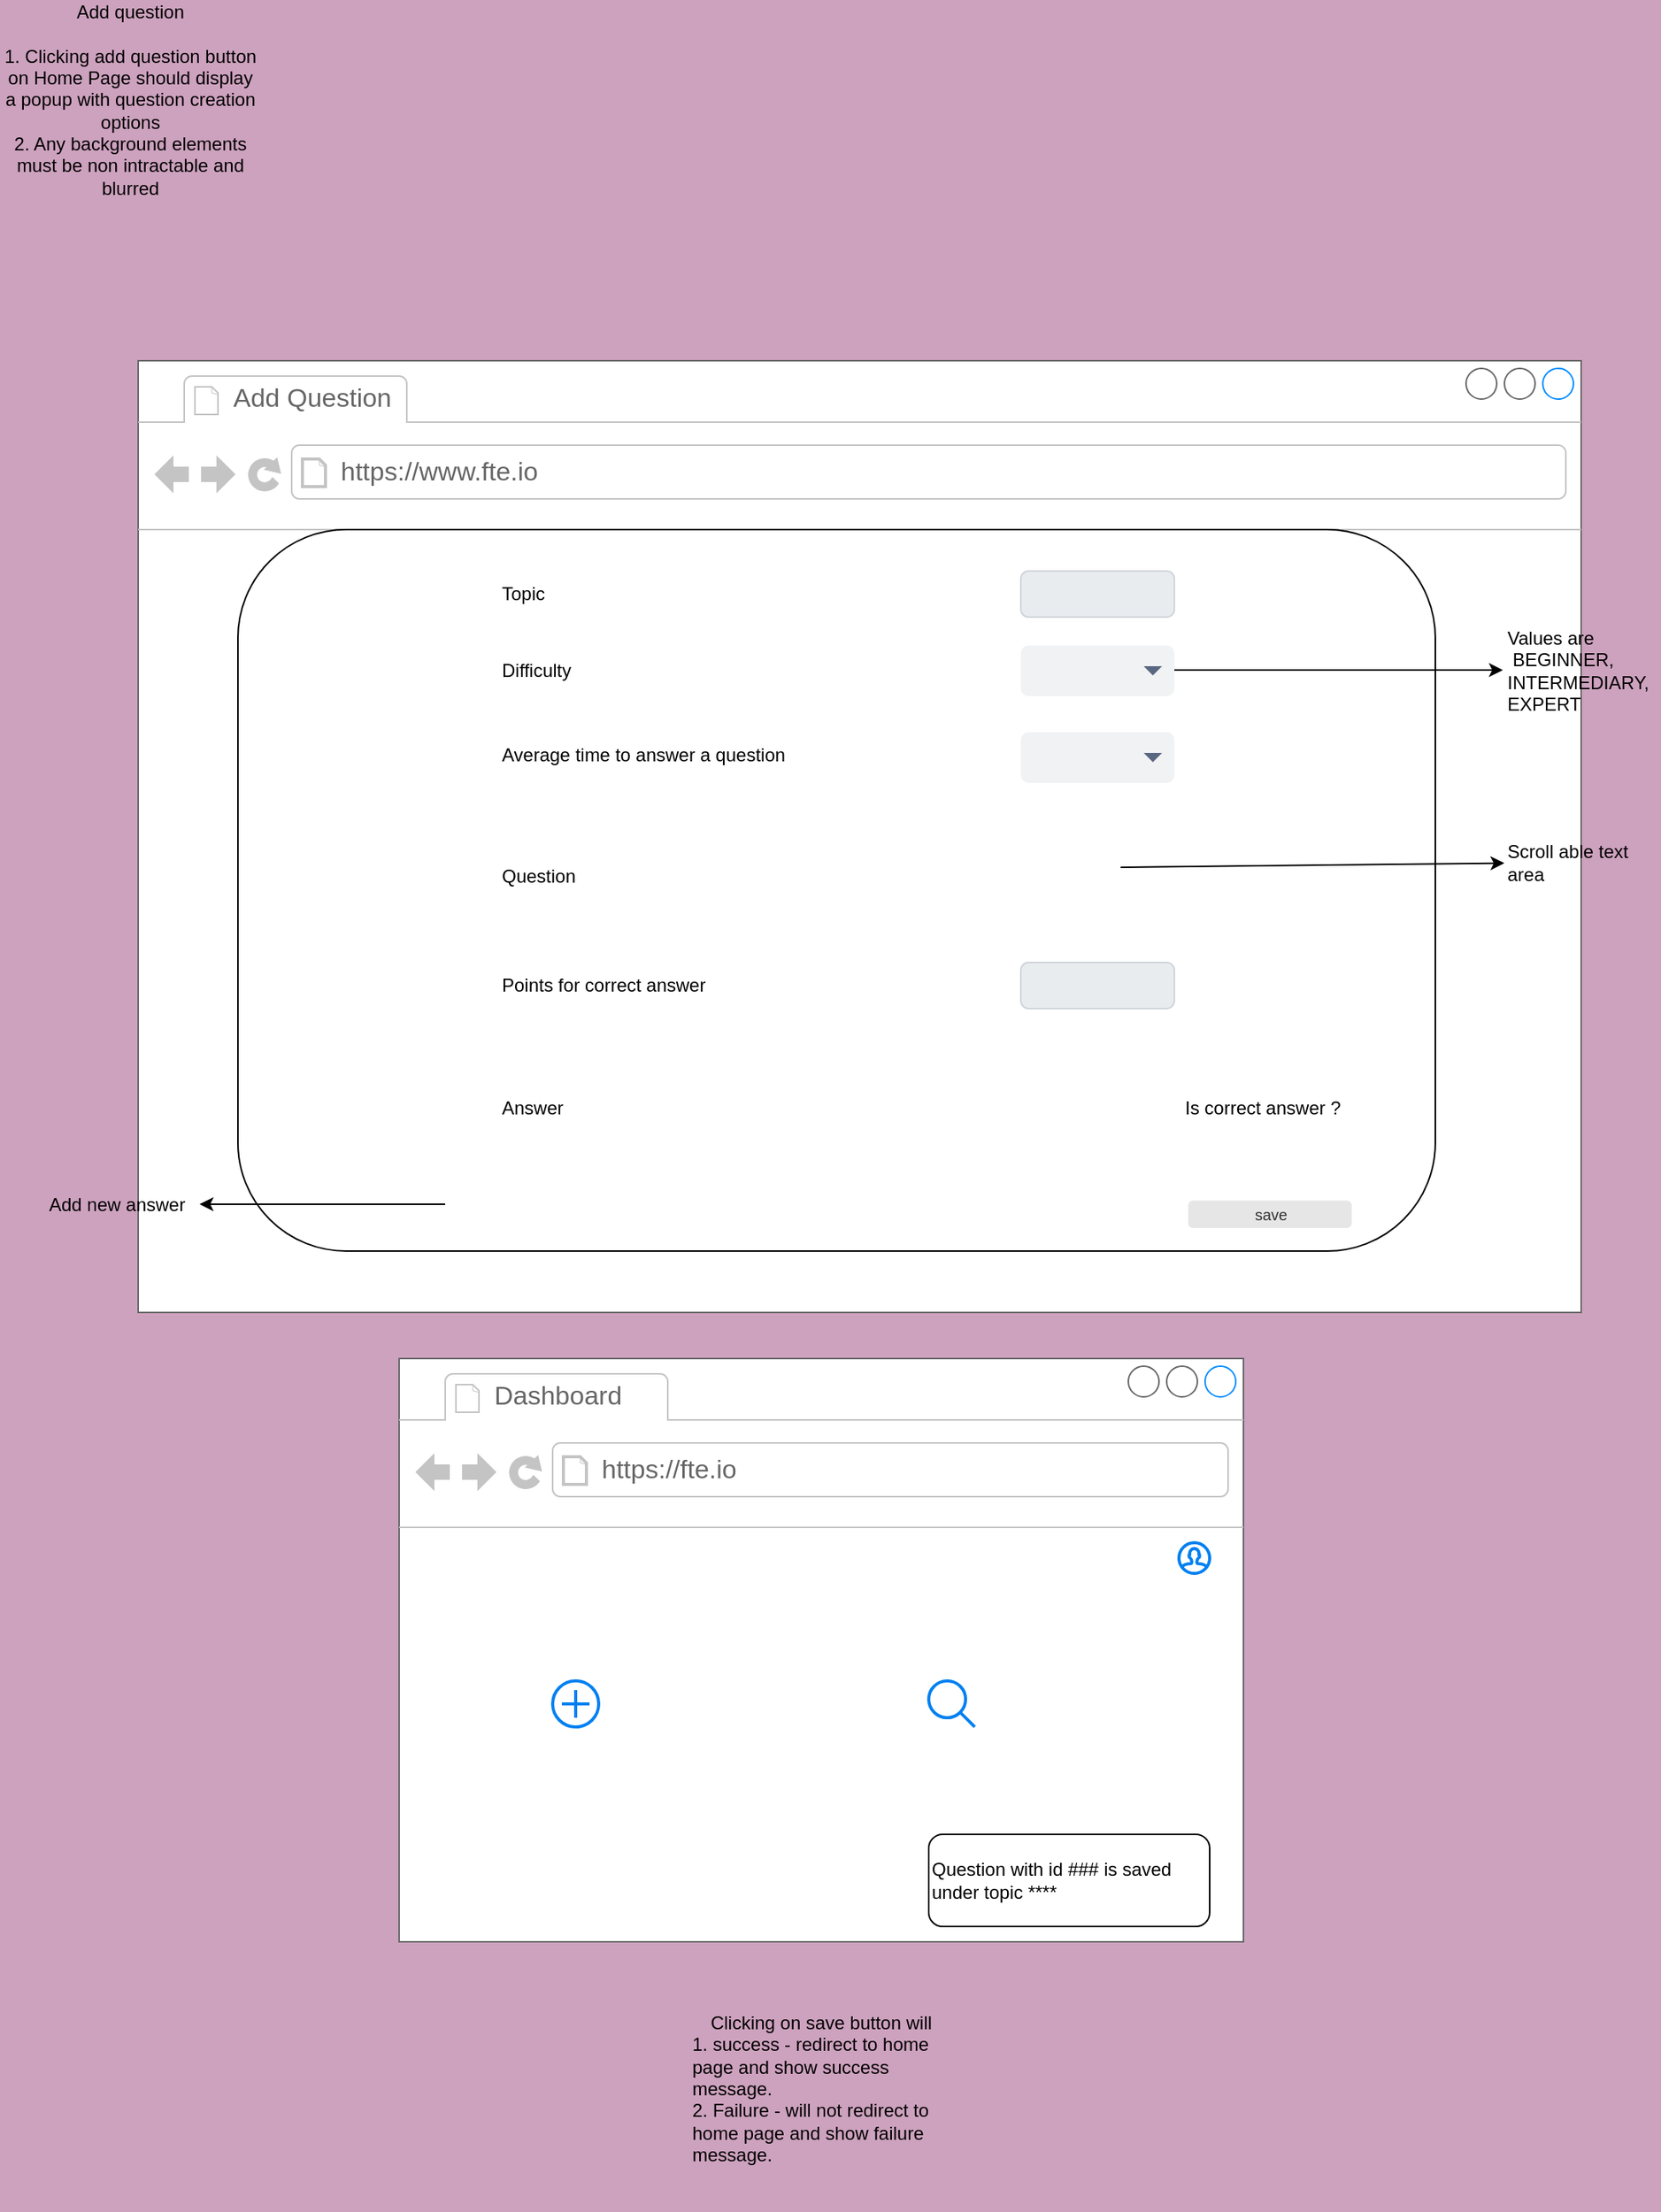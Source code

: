 <mxfile version="13.7.0" type="device"><diagram id="OmaSopMRGeQcoLayxlcl" name="Page-1"><mxGraphModel dx="1422" dy="804" grid="1" gridSize="10" guides="1" tooltips="1" connect="1" arrows="1" fold="1" page="1" pageScale="1" pageWidth="1169" pageHeight="827" background="#CDA2BE" math="0" shadow="0"><root><mxCell id="0"/><mxCell id="1" parent="0"/><mxCell id="xhElvlHBfVju0B-uszHk-1" value="" style="strokeWidth=1;shadow=0;dashed=0;align=center;html=1;shape=mxgraph.mockup.containers.browserWindow;rSize=0;strokeColor=#666666;strokeColor2=#008cff;strokeColor3=#c4c4c4;mainText=,;recursiveResize=0;" vertex="1" parent="1"><mxGeometry x="130" y="270" width="940" height="620" as="geometry"/></mxCell><mxCell id="xhElvlHBfVju0B-uszHk-2" value="Add Question" style="strokeWidth=1;shadow=0;dashed=0;align=center;html=1;shape=mxgraph.mockup.containers.anchor;fontSize=17;fontColor=#666666;align=left;" vertex="1" parent="xhElvlHBfVju0B-uszHk-1"><mxGeometry x="60" y="12" width="110" height="26" as="geometry"/></mxCell><mxCell id="xhElvlHBfVju0B-uszHk-3" value="https://www.fte.io" style="strokeWidth=1;shadow=0;dashed=0;align=center;html=1;shape=mxgraph.mockup.containers.anchor;rSize=0;fontSize=17;fontColor=#666666;align=left;" vertex="1" parent="xhElvlHBfVju0B-uszHk-1"><mxGeometry x="130" y="60" width="250" height="26" as="geometry"/></mxCell><mxCell id="Vandz-rigStQa3_Kqntl-22" value="" style="rounded=1;whiteSpace=wrap;html=1;" parent="1" vertex="1"><mxGeometry x="195" y="380" width="780" height="470" as="geometry"/></mxCell><mxCell id="Vandz-rigStQa3_Kqntl-23" value="Add question&lt;br&gt;&lt;br&gt;1. Clicking add question button on Home Page should display a popup with question creation options&lt;br&gt;2. Any background elements must be non intractable and blurred" style="text;html=1;strokeColor=none;fillColor=none;align=center;verticalAlign=middle;whiteSpace=wrap;rounded=0;" parent="1" vertex="1"><mxGeometry x="40" y="40" width="170" height="120" as="geometry"/></mxCell><mxCell id="Vandz-rigStQa3_Kqntl-25" value="Question&amp;nbsp;" style="text;html=1;strokeColor=none;fillColor=none;align=left;verticalAlign=middle;whiteSpace=wrap;rounded=0;" parent="1" vertex="1"><mxGeometry x="365" y="576" width="110" height="60" as="geometry"/></mxCell><mxCell id="Vandz-rigStQa3_Kqntl-28" value="Topic" style="text;html=1;strokeColor=none;fillColor=none;align=left;verticalAlign=middle;whiteSpace=wrap;rounded=0;labelPosition=center;verticalLabelPosition=middle;" parent="1" vertex="1"><mxGeometry x="365" y="407" width="100" height="30" as="geometry"/></mxCell><mxCell id="Vandz-rigStQa3_Kqntl-29" value="" style="html=1;shadow=0;dashed=0;shape=mxgraph.bootstrap.rrect;rSize=5;strokeColor=#CED4DA;strokeWidth=1;fillColor=#E9ECEF;fontColor=#505050;whiteSpace=wrap;align=left;verticalAlign=middle;spacingLeft=10;fontSize=14;" parent="1" vertex="1"><mxGeometry x="705" y="407" width="100" height="30" as="geometry"/></mxCell><mxCell id="Vandz-rigStQa3_Kqntl-30" value="Difficulty" style="text;html=1;strokeColor=none;fillColor=none;align=left;verticalAlign=middle;whiteSpace=wrap;rounded=0;labelPosition=center;verticalLabelPosition=middle;" parent="1" vertex="1"><mxGeometry x="365" y="457" width="100" height="30" as="geometry"/></mxCell><mxCell id="Vandz-rigStQa3_Kqntl-34" value="" style="rounded=1;fillColor=#F1F2F4;strokeColor=none;html=1;fontColor=#596780;align=left;fontSize=12;spacingLeft=10" parent="1" vertex="1"><mxGeometry x="705" y="455.5" width="100" height="33" as="geometry"/></mxCell><mxCell id="Vandz-rigStQa3_Kqntl-35" value="" style="shape=triangle;direction=south;fillColor=#596780;strokeColor=none;html=1" parent="Vandz-rigStQa3_Kqntl-34" vertex="1"><mxGeometry x="1" y="0.5" width="12" height="6" relative="1" as="geometry"><mxPoint x="-20" y="-3" as="offset"/></mxGeometry></mxCell><mxCell id="Vandz-rigStQa3_Kqntl-36" value="Points for correct answer" style="text;html=1;strokeColor=none;fillColor=none;align=left;verticalAlign=middle;whiteSpace=wrap;rounded=0;labelPosition=center;verticalLabelPosition=middle;" parent="1" vertex="1"><mxGeometry x="365" y="662" width="140" height="30" as="geometry"/></mxCell><mxCell id="Vandz-rigStQa3_Kqntl-37" value="" style="html=1;shadow=0;dashed=0;shape=mxgraph.bootstrap.rrect;rSize=5;strokeColor=#CED4DA;strokeWidth=1;fillColor=#E9ECEF;fontColor=#505050;whiteSpace=wrap;align=left;verticalAlign=middle;spacingLeft=10;fontSize=14;" parent="1" vertex="1"><mxGeometry x="705" y="662" width="100" height="30" as="geometry"/></mxCell><mxCell id="Vandz-rigStQa3_Kqntl-38" value="Average time to answer a question" style="text;html=1;strokeColor=none;fillColor=none;align=left;verticalAlign=middle;whiteSpace=wrap;rounded=0;labelPosition=center;verticalLabelPosition=middle;" parent="1" vertex="1"><mxGeometry x="365" y="512" width="190" height="30" as="geometry"/></mxCell><mxCell id="Vandz-rigStQa3_Kqntl-40" value="Answer" style="text;html=1;strokeColor=none;fillColor=none;align=left;verticalAlign=middle;whiteSpace=wrap;rounded=0;" parent="1" vertex="1"><mxGeometry x="365" y="727" width="110" height="60" as="geometry"/></mxCell><mxCell id="Vandz-rigStQa3_Kqntl-41" value="" style="shape=image;html=1;verticalAlign=top;verticalLabelPosition=bottom;labelBackgroundColor=#ffffff;imageAspect=0;aspect=fixed;image=https://cdn0.iconfinder.com/data/icons/fatcow/32x32/text_area.png" parent="1" vertex="1"><mxGeometry x="705" y="724.5" width="65" height="65" as="geometry"/></mxCell><mxCell id="Vandz-rigStQa3_Kqntl-42" value="" style="shape=image;html=1;verticalAlign=top;verticalLabelPosition=bottom;labelBackgroundColor=#ffffff;imageAspect=0;aspect=fixed;image=https://cdn0.iconfinder.com/data/icons/fatcow/32x32/text_area.png" parent="1" vertex="1"><mxGeometry x="705" y="573.5" width="65" height="65" as="geometry"/></mxCell><mxCell id="Vandz-rigStQa3_Kqntl-43" value="" style="shape=image;html=1;verticalAlign=top;verticalLabelPosition=bottom;labelBackgroundColor=#ffffff;imageAspect=0;aspect=fixed;image=https://cdn4.iconfinder.com/data/icons/core-ui-outlined/32/outlined_button_tick-128.png;align=left;" parent="1" vertex="1"><mxGeometry x="940" y="748" width="18" height="18" as="geometry"/></mxCell><mxCell id="Vandz-rigStQa3_Kqntl-44" value="Is correct answer ?" style="text;html=1;strokeColor=none;fillColor=none;align=left;verticalAlign=middle;whiteSpace=wrap;rounded=0;" parent="1" vertex="1"><mxGeometry x="810" y="727" width="110" height="60" as="geometry"/></mxCell><mxCell id="Vandz-rigStQa3_Kqntl-45" value="" style="shape=image;html=1;verticalAlign=top;verticalLabelPosition=bottom;labelBackgroundColor=#ffffff;imageAspect=0;aspect=fixed;image=https://cdn4.iconfinder.com/data/icons/evil-icons-user-interface/64/plus-128.png;align=left;" parent="1" vertex="1"><mxGeometry x="330" y="810" width="19" height="19" as="geometry"/></mxCell><mxCell id="Vandz-rigStQa3_Kqntl-46" value="" style="endArrow=classic;html=1;entryX=1;entryY=0.5;entryDx=0;entryDy=0;exitX=0;exitY=0.5;exitDx=0;exitDy=0;" parent="1" source="Vandz-rigStQa3_Kqntl-45" target="Vandz-rigStQa3_Kqntl-47" edge="1"><mxGeometry width="50" height="50" relative="1" as="geometry"><mxPoint x="120" y="750" as="sourcePoint"/><mxPoint x="40" y="820" as="targetPoint"/></mxGeometry></mxCell><mxCell id="Vandz-rigStQa3_Kqntl-47" value="Add new answer" style="text;html=1;strokeColor=none;fillColor=none;align=left;verticalAlign=middle;whiteSpace=wrap;rounded=0;labelPosition=center;verticalLabelPosition=middle;" parent="1" vertex="1"><mxGeometry x="70" y="804.5" width="100" height="30" as="geometry"/></mxCell><mxCell id="Vandz-rigStQa3_Kqntl-48" value="" style="rounded=1;fillColor=#F1F2F4;strokeColor=none;html=1;fontColor=#596780;align=left;fontSize=12;spacingLeft=10" parent="1" vertex="1"><mxGeometry x="705" y="512" width="100" height="33" as="geometry"/></mxCell><mxCell id="Vandz-rigStQa3_Kqntl-49" value="" style="shape=triangle;direction=south;fillColor=#596780;strokeColor=none;html=1" parent="Vandz-rigStQa3_Kqntl-48" vertex="1"><mxGeometry x="1" y="0.5" width="12" height="6" relative="1" as="geometry"><mxPoint x="-20" y="-3" as="offset"/></mxGeometry></mxCell><mxCell id="Vandz-rigStQa3_Kqntl-50" value="" style="endArrow=classic;html=1;exitX=1.01;exitY=0.633;exitDx=0;exitDy=0;exitPerimeter=0;" parent="1" edge="1"><mxGeometry width="50" height="50" relative="1" as="geometry"><mxPoint x="805" y="471.49" as="sourcePoint"/><mxPoint x="1019" y="471.5" as="targetPoint"/></mxGeometry></mxCell><mxCell id="Vandz-rigStQa3_Kqntl-51" value="Values are&lt;br&gt;&amp;nbsp;BEGINNER,&lt;br&gt;INTERMEDIARY,&lt;br&gt;EXPERT" style="text;html=1;strokeColor=none;fillColor=none;align=left;verticalAlign=middle;whiteSpace=wrap;rounded=0;labelPosition=center;verticalLabelPosition=middle;" parent="1" vertex="1"><mxGeometry x="1020" y="419.75" width="101" height="104.5" as="geometry"/></mxCell><mxCell id="Vandz-rigStQa3_Kqntl-52" value="" style="endArrow=classic;html=1;entryX=0;entryY=0.5;entryDx=0;entryDy=0;" parent="1" target="Vandz-rigStQa3_Kqntl-53" edge="1"><mxGeometry width="50" height="50" relative="1" as="geometry"><mxPoint x="770" y="600" as="sourcePoint"/><mxPoint x="984" y="601.75" as="targetPoint"/></mxGeometry></mxCell><mxCell id="Vandz-rigStQa3_Kqntl-53" value="Scroll able text area" style="text;html=1;strokeColor=none;fillColor=none;align=left;verticalAlign=middle;whiteSpace=wrap;rounded=0;labelPosition=center;verticalLabelPosition=middle;" parent="1" vertex="1"><mxGeometry x="1020" y="545" width="101" height="104.5" as="geometry"/></mxCell><mxCell id="Vandz-rigStQa3_Kqntl-54" value="save" style="rounded=1;html=1;shadow=0;dashed=0;whiteSpace=wrap;fontSize=10;fillColor=#E6E6E6;align=center;strokeColor=#E6E6E6;fontColor=#333333;" parent="1" vertex="1"><mxGeometry x="814.5" y="817.62" width="105.5" height="16.88" as="geometry"/></mxCell><mxCell id="Vandz-rigStQa3_Kqntl-55" value="Clicking on save button will&lt;br&gt;&lt;div style=&quot;text-align: left&quot;&gt;&lt;span&gt;1. success - redirect to home page and show success message.&lt;/span&gt;&lt;/div&gt;&lt;div style=&quot;text-align: left&quot;&gt;&lt;span&gt;2. Failure - will not redirect to home page and show failure message.&lt;/span&gt;&lt;/div&gt;&lt;br&gt;&lt;div style=&quot;text-align: left&quot;&gt;&lt;span&gt;&amp;nbsp;&lt;/span&gt;&lt;/div&gt;" style="text;html=1;strokeColor=none;fillColor=none;align=center;verticalAlign=middle;whiteSpace=wrap;rounded=0;" parent="1" vertex="1"><mxGeometry x="490" y="1360" width="170" height="100" as="geometry"/></mxCell><mxCell id="Vandz-rigStQa3_Kqntl-56" value="" style="shape=image;html=1;verticalAlign=top;verticalLabelPosition=bottom;labelBackgroundColor=#ffffff;imageAspect=0;aspect=fixed;image=https://cdn4.iconfinder.com/data/icons/evil-icons-user-interface/64/close2-128.png;align=left;" parent="1" vertex="1"><mxGeometry x="900" y="380" width="28" height="28" as="geometry"/></mxCell><mxCell id="xhElvlHBfVju0B-uszHk-4" value="" style="strokeWidth=1;shadow=0;dashed=0;align=center;html=1;shape=mxgraph.mockup.containers.browserWindow;rSize=0;strokeColor=#666666;strokeColor2=#008cff;strokeColor3=#c4c4c4;mainText=,;recursiveResize=0;" vertex="1" parent="1"><mxGeometry x="300" y="920" width="550" height="380" as="geometry"/></mxCell><mxCell id="xhElvlHBfVju0B-uszHk-5" value="Dashboard" style="strokeWidth=1;shadow=0;dashed=0;align=center;html=1;shape=mxgraph.mockup.containers.anchor;fontSize=17;fontColor=#666666;align=left;" vertex="1" parent="xhElvlHBfVju0B-uszHk-4"><mxGeometry x="60" y="12" width="110" height="26" as="geometry"/></mxCell><mxCell id="xhElvlHBfVju0B-uszHk-6" value="https://fte.io" style="strokeWidth=1;shadow=0;dashed=0;align=center;html=1;shape=mxgraph.mockup.containers.anchor;rSize=0;fontSize=17;fontColor=#666666;align=left;" vertex="1" parent="xhElvlHBfVju0B-uszHk-4"><mxGeometry x="130" y="60" width="250" height="26" as="geometry"/></mxCell><mxCell id="Vandz-rigStQa3_Kqntl-61" value="" style="html=1;verticalLabelPosition=bottom;align=center;labelBackgroundColor=#ffffff;verticalAlign=top;strokeWidth=2;strokeColor=#0080F0;shadow=0;dashed=0;shape=mxgraph.ios7.icons.add;" parent="xhElvlHBfVju0B-uszHk-4" vertex="1"><mxGeometry x="100" y="210" width="30" height="30" as="geometry"/></mxCell><mxCell id="Vandz-rigStQa3_Kqntl-60" value="" style="html=1;verticalLabelPosition=bottom;align=center;labelBackgroundColor=#ffffff;verticalAlign=top;strokeWidth=2;strokeColor=#0080F0;shadow=0;dashed=0;shape=mxgraph.ios7.icons.looking_glass;" parent="xhElvlHBfVju0B-uszHk-4" vertex="1"><mxGeometry x="345" y="210" width="30" height="30" as="geometry"/></mxCell><mxCell id="Vandz-rigStQa3_Kqntl-71" value="Question with id ### is saved under topic ****" style="rounded=1;whiteSpace=wrap;html=1;align=left;" parent="xhElvlHBfVju0B-uszHk-4" vertex="1"><mxGeometry x="345" y="310" width="183" height="60" as="geometry"/></mxCell><mxCell id="Vandz-rigStQa3_Kqntl-62" value="" style="html=1;verticalLabelPosition=bottom;align=center;labelBackgroundColor=#ffffff;verticalAlign=top;strokeWidth=2;strokeColor=#0080F0;shadow=0;dashed=0;shape=mxgraph.ios7.icons.user;" parent="xhElvlHBfVju0B-uszHk-4" vertex="1"><mxGeometry x="508" y="120" width="20" height="20" as="geometry"/></mxCell></root></mxGraphModel></diagram></mxfile>